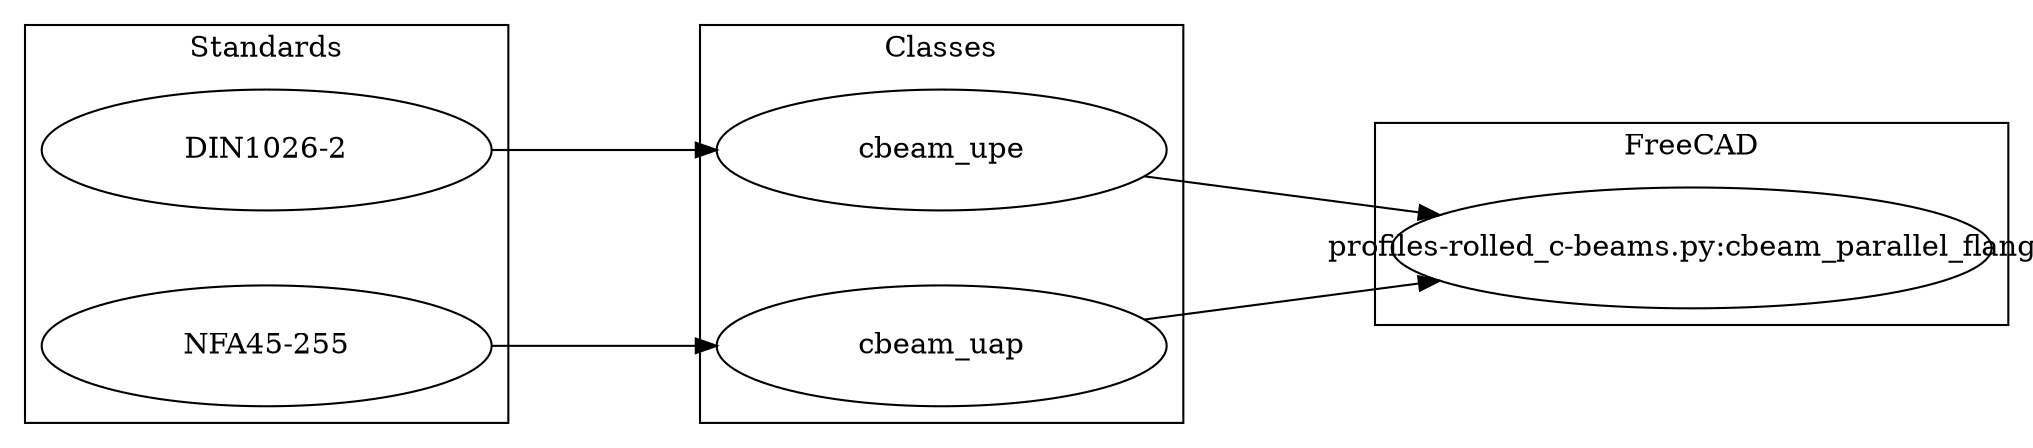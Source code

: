 digraph G {
rankdir=LR; nodesep=0.5; ranksep=1.5;splines=polyline;
subgraph cluster_cl {
label="Classes";
"cbeam_upe" [width=3, height=0.8, fixedsize=true];
"cbeam_uap" [width=3, height=0.8, fixedsize=true];
}
subgraph cluster_std {
label="Standards";
"DIN1026-2" [width=3, height=0.8, fixedsize=true];
"NFA45-255" [width=3, height=0.8, fixedsize=true];
}
subgraph cluster_fcd {
label="FreeCAD";
"profiles-rolled_c-beams.py:cbeam_parallel_flange" [width=4, height=0.8, fixedsize=true];
"profiles-rolled_c-beams.py:cbeam_parallel_flange" [width=4, height=0.8, fixedsize=true];
}
subgraph cluster_ocd {
label="OpenSCAD";
}
"cbeam_upe" -> "profiles-rolled_c-beams.py:cbeam_parallel_flange";
"DIN1026-2" -> "cbeam_upe";
"cbeam_uap" -> "profiles-rolled_c-beams.py:cbeam_parallel_flange";
"NFA45-255" -> "cbeam_uap";
}